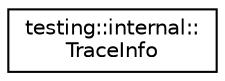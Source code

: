 digraph "Иерархия классов. Графический вид."
{
 // LATEX_PDF_SIZE
  edge [fontname="Helvetica",fontsize="10",labelfontname="Helvetica",labelfontsize="10"];
  node [fontname="Helvetica",fontsize="10",shape=record];
  rankdir="LR";
  Node0 [label="testing::internal::\lTraceInfo",height=0.2,width=0.4,color="black", fillcolor="white", style="filled",URL="$structtesting_1_1internal_1_1TraceInfo.html",tooltip=" "];
}
